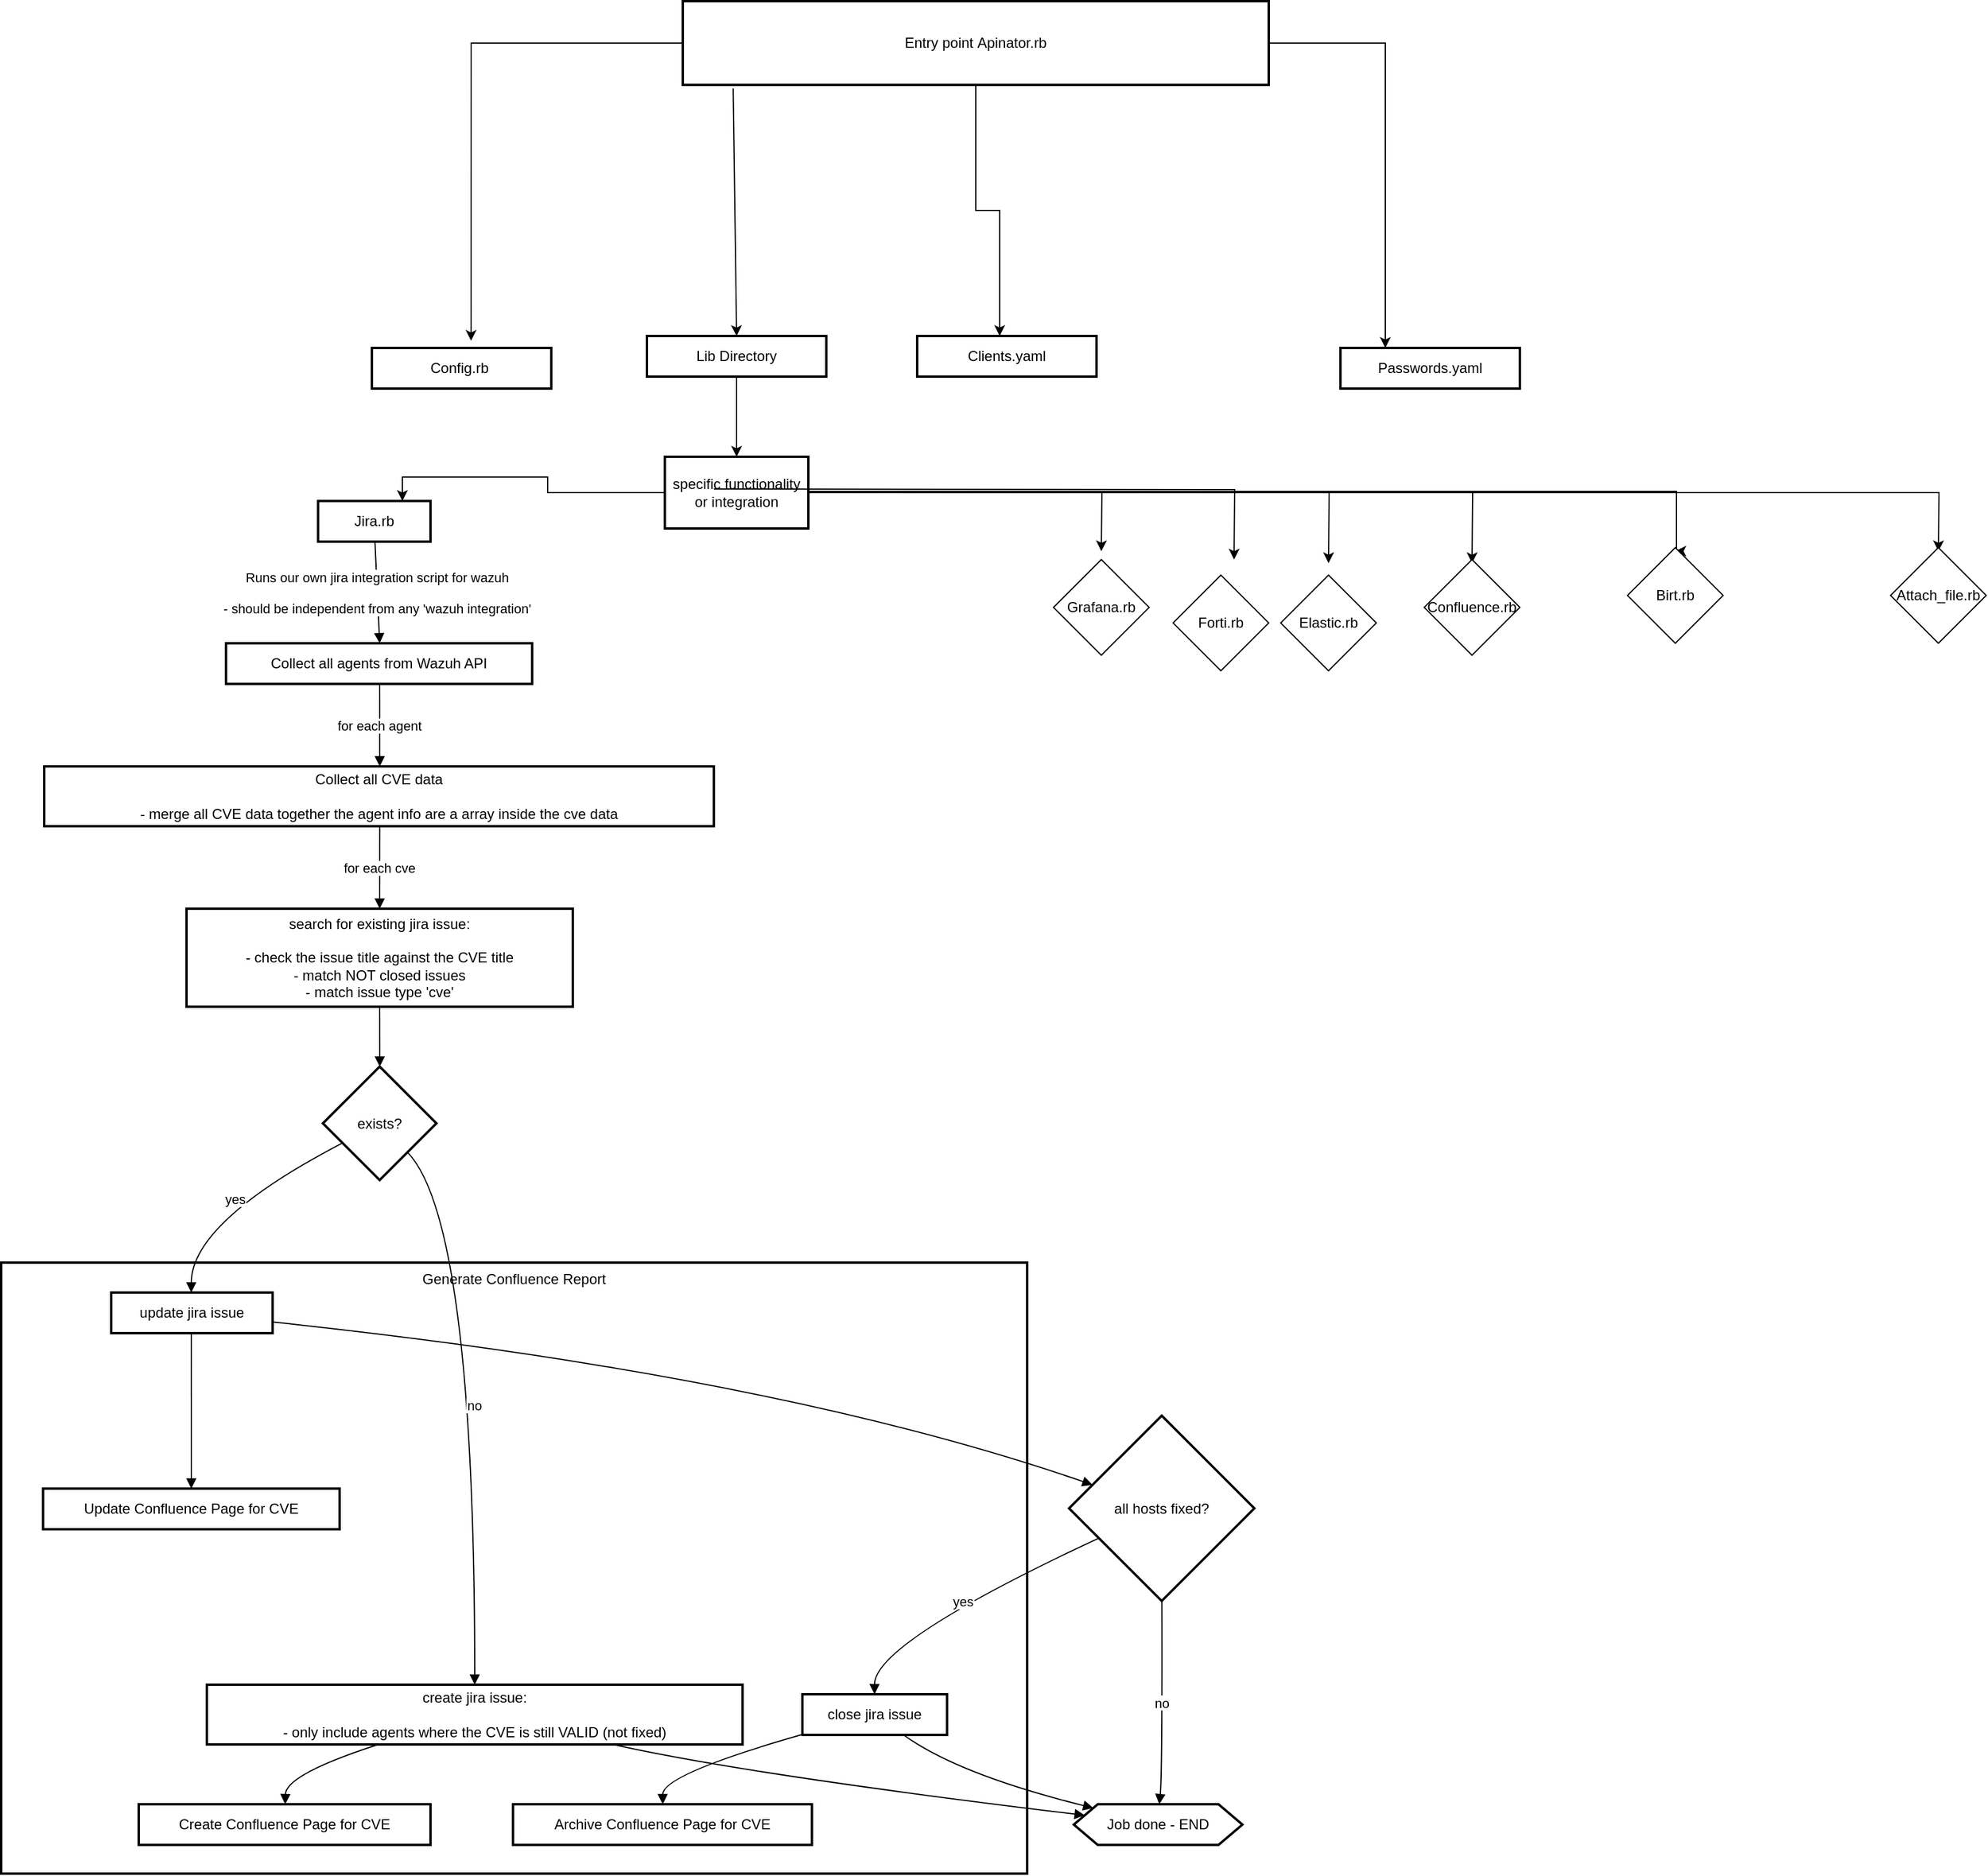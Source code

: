 <mxfile version="21.3.6" type="github">
  <diagram name="Page-1" id="VgHQf6VEYeUXlcangb7G">
    <mxGraphModel dx="2074" dy="2328" grid="1" gridSize="10" guides="1" tooltips="1" connect="1" arrows="1" fold="1" page="1" pageScale="1" pageWidth="827" pageHeight="1169" math="0" shadow="0">
      <root>
        <mxCell id="0" />
        <mxCell id="1" parent="0" />
        <mxCell id="S4DYgx_YL4PgZNTfout2-36" value="Generate Confluence Report" style="whiteSpace=wrap;strokeWidth=2;verticalAlign=top;" vertex="1" parent="1">
          <mxGeometry x="20" y="655" width="858" height="511" as="geometry" />
        </mxCell>
        <mxCell id="S4DYgx_YL4PgZNTfout2-37" value="Create Confluence Page for CVE" style="whiteSpace=wrap;strokeWidth=2;" vertex="1" parent="1">
          <mxGeometry x="135" y="1108" width="244" height="34" as="geometry" />
        </mxCell>
        <mxCell id="S4DYgx_YL4PgZNTfout2-38" value="create jira issue:&#xa;&#xa;    - only include agents where the CVE is still VALID (not fixed)" style="whiteSpace=wrap;strokeWidth=2;" vertex="1" parent="1">
          <mxGeometry x="192" y="1008" width="448" height="50" as="geometry" />
        </mxCell>
        <mxCell id="S4DYgx_YL4PgZNTfout2-39" value="Update Confluence Page for CVE" style="whiteSpace=wrap;strokeWidth=2;" vertex="1" parent="1">
          <mxGeometry x="55" y="844" width="248" height="34" as="geometry" />
        </mxCell>
        <mxCell id="S4DYgx_YL4PgZNTfout2-40" value="update jira issue" style="whiteSpace=wrap;strokeWidth=2;" vertex="1" parent="1">
          <mxGeometry x="112" y="680" width="135" height="34" as="geometry" />
        </mxCell>
        <mxCell id="S4DYgx_YL4PgZNTfout2-41" value="Archive Confluence Page for CVE" style="whiteSpace=wrap;strokeWidth=2;" vertex="1" parent="1">
          <mxGeometry x="448" y="1108" width="250" height="34" as="geometry" />
        </mxCell>
        <mxCell id="S4DYgx_YL4PgZNTfout2-42" value="close jira issue" style="whiteSpace=wrap;strokeWidth=2;" vertex="1" parent="1">
          <mxGeometry x="690" y="1016" width="121" height="34" as="geometry" />
        </mxCell>
        <mxCell id="S4DYgx_YL4PgZNTfout2-75" style="edgeStyle=orthogonalEdgeStyle;rounded=0;orthogonalLoop=1;jettySize=auto;html=1;entryX=0.25;entryY=0;entryDx=0;entryDy=0;" edge="1" parent="1" source="S4DYgx_YL4PgZNTfout2-43" target="S4DYgx_YL4PgZNTfout2-71">
          <mxGeometry relative="1" as="geometry" />
        </mxCell>
        <mxCell id="S4DYgx_YL4PgZNTfout2-76" style="edgeStyle=orthogonalEdgeStyle;rounded=0;orthogonalLoop=1;jettySize=auto;html=1;entryX=0.46;entryY=0;entryDx=0;entryDy=0;entryPerimeter=0;" edge="1" parent="1" source="S4DYgx_YL4PgZNTfout2-43" target="S4DYgx_YL4PgZNTfout2-70">
          <mxGeometry relative="1" as="geometry" />
        </mxCell>
        <mxCell id="S4DYgx_YL4PgZNTfout2-77" style="edgeStyle=orthogonalEdgeStyle;rounded=0;orthogonalLoop=1;jettySize=auto;html=1;entryX=0.553;entryY=-0.176;entryDx=0;entryDy=0;entryPerimeter=0;" edge="1" parent="1" source="S4DYgx_YL4PgZNTfout2-43" target="S4DYgx_YL4PgZNTfout2-44">
          <mxGeometry relative="1" as="geometry" />
        </mxCell>
        <mxCell id="S4DYgx_YL4PgZNTfout2-43" value="Entry point Apinator.rb" style="whiteSpace=wrap;strokeWidth=2;" vertex="1" parent="1">
          <mxGeometry x="590" y="-400" width="490" height="70" as="geometry" />
        </mxCell>
        <mxCell id="S4DYgx_YL4PgZNTfout2-44" value="Config.rb " style="whiteSpace=wrap;strokeWidth=2;" vertex="1" parent="1">
          <mxGeometry x="330" y="-110" width="150" height="34" as="geometry" />
        </mxCell>
        <mxCell id="S4DYgx_YL4PgZNTfout2-45" value="Jira.rb" style="whiteSpace=wrap;strokeWidth=2;" vertex="1" parent="1">
          <mxGeometry x="285" y="18" width="94" height="34" as="geometry" />
        </mxCell>
        <mxCell id="S4DYgx_YL4PgZNTfout2-46" value="Collect all agents from Wazuh API" style="whiteSpace=wrap;strokeWidth=2;" vertex="1" parent="1">
          <mxGeometry x="208" y="137" width="256" height="34" as="geometry" />
        </mxCell>
        <mxCell id="S4DYgx_YL4PgZNTfout2-47" value="Collect all CVE data&#xa;&#xa;    - merge all CVE data together the agent info are a array inside the cve data" style="whiteSpace=wrap;strokeWidth=2;" vertex="1" parent="1">
          <mxGeometry x="56" y="240" width="560" height="50" as="geometry" />
        </mxCell>
        <mxCell id="S4DYgx_YL4PgZNTfout2-48" value="search for existing jira issue:&#xa;    &#xa;    - check the issue title against the CVE title&#xa;    - match NOT closed issues&#xa;    - match issue type &#39;cve&#39;" style="whiteSpace=wrap;strokeWidth=2;" vertex="1" parent="1">
          <mxGeometry x="175" y="359" width="323" height="82" as="geometry" />
        </mxCell>
        <mxCell id="S4DYgx_YL4PgZNTfout2-49" value="exists?" style="rhombus;strokeWidth=2;whiteSpace=wrap;" vertex="1" parent="1">
          <mxGeometry x="289" y="491" width="95" height="95" as="geometry" />
        </mxCell>
        <mxCell id="S4DYgx_YL4PgZNTfout2-50" value="Job done - END" style="shape=hexagon;perimeter=hexagonPerimeter2;fixedSize=1;strokeWidth=2;whiteSpace=wrap;" vertex="1" parent="1">
          <mxGeometry x="917" y="1108" width="141" height="34" as="geometry" />
        </mxCell>
        <mxCell id="S4DYgx_YL4PgZNTfout2-51" value="all hosts fixed?" style="rhombus;strokeWidth=2;whiteSpace=wrap;" vertex="1" parent="1">
          <mxGeometry x="913" y="783" width="155" height="155" as="geometry" />
        </mxCell>
        <mxCell id="S4DYgx_YL4PgZNTfout2-54" value="Runs our own jira integration script for wazuh&#xa;&#xa;    - should be independent from any &#39;wazuh integration&#39;" style="curved=1;startArrow=none;endArrow=block;exitX=0.506;exitY=1;entryX=0.502;entryY=0;rounded=0;" edge="1" parent="1" source="S4DYgx_YL4PgZNTfout2-45" target="S4DYgx_YL4PgZNTfout2-46">
          <mxGeometry relative="1" as="geometry">
            <Array as="points" />
          </mxGeometry>
        </mxCell>
        <mxCell id="S4DYgx_YL4PgZNTfout2-55" value="for each agent" style="curved=1;startArrow=none;endArrow=block;exitX=0.502;exitY=1;entryX=0.501;entryY=0;rounded=0;" edge="1" parent="1" source="S4DYgx_YL4PgZNTfout2-46" target="S4DYgx_YL4PgZNTfout2-47">
          <mxGeometry relative="1" as="geometry">
            <Array as="points" />
          </mxGeometry>
        </mxCell>
        <mxCell id="S4DYgx_YL4PgZNTfout2-56" value="for each cve" style="curved=1;startArrow=none;endArrow=block;exitX=0.501;exitY=1;entryX=0.5;entryY=0;rounded=0;" edge="1" parent="1" source="S4DYgx_YL4PgZNTfout2-47" target="S4DYgx_YL4PgZNTfout2-48">
          <mxGeometry relative="1" as="geometry">
            <Array as="points" />
          </mxGeometry>
        </mxCell>
        <mxCell id="S4DYgx_YL4PgZNTfout2-57" value="" style="curved=1;startArrow=none;endArrow=block;exitX=0.5;exitY=1;entryX=0.501;entryY=0;rounded=0;" edge="1" parent="1" source="S4DYgx_YL4PgZNTfout2-48" target="S4DYgx_YL4PgZNTfout2-49">
          <mxGeometry relative="1" as="geometry">
            <Array as="points" />
          </mxGeometry>
        </mxCell>
        <mxCell id="S4DYgx_YL4PgZNTfout2-58" value="no" style="curved=1;startArrow=none;endArrow=block;exitX=0.986;exitY=1.005;entryX=0.5;entryY=-0.008;rounded=0;" edge="1" parent="1" source="S4DYgx_YL4PgZNTfout2-49" target="S4DYgx_YL4PgZNTfout2-38">
          <mxGeometry relative="1" as="geometry">
            <Array as="points">
              <mxPoint x="416" y="621" />
            </Array>
          </mxGeometry>
        </mxCell>
        <mxCell id="S4DYgx_YL4PgZNTfout2-59" value="" style="curved=1;startArrow=none;endArrow=block;exitX=0.754;exitY=0.992;entryX=-0.003;entryY=0.235;rounded=0;" edge="1" parent="1" source="S4DYgx_YL4PgZNTfout2-38" target="S4DYgx_YL4PgZNTfout2-50">
          <mxGeometry relative="1" as="geometry">
            <Array as="points">
              <mxPoint x="643" y="1083" />
            </Array>
          </mxGeometry>
        </mxCell>
        <mxCell id="S4DYgx_YL4PgZNTfout2-60" value="yes" style="curved=1;startArrow=none;endArrow=block;exitX=-0.002;exitY=0.765;entryX=0.496;entryY=0.014;rounded=0;" edge="1" parent="1" source="S4DYgx_YL4PgZNTfout2-49" target="S4DYgx_YL4PgZNTfout2-40">
          <mxGeometry relative="1" as="geometry">
            <Array as="points">
              <mxPoint x="179" y="621" />
            </Array>
          </mxGeometry>
        </mxCell>
        <mxCell id="S4DYgx_YL4PgZNTfout2-61" value="" style="curved=1;startArrow=none;endArrow=block;exitX=0.995;exitY=0.723;entryX=0.0;entryY=0.33;rounded=0;" edge="1" parent="1" source="S4DYgx_YL4PgZNTfout2-40" target="S4DYgx_YL4PgZNTfout2-51">
          <mxGeometry relative="1" as="geometry">
            <Array as="points">
              <mxPoint x="667" y="749" />
            </Array>
          </mxGeometry>
        </mxCell>
        <mxCell id="S4DYgx_YL4PgZNTfout2-62" value="yes" style="curved=1;startArrow=none;endArrow=block;exitX=0.0;exitY=0.737;entryX=0.499;entryY=-0.011;rounded=0;" edge="1" parent="1" source="S4DYgx_YL4PgZNTfout2-51" target="S4DYgx_YL4PgZNTfout2-42">
          <mxGeometry relative="1" as="geometry">
            <Array as="points">
              <mxPoint x="750" y="973" />
            </Array>
          </mxGeometry>
        </mxCell>
        <mxCell id="S4DYgx_YL4PgZNTfout2-63" value="no" style="curved=1;startArrow=none;endArrow=block;exitX=0.501;exitY=1.004;entryX=0.507;entryY=-0.011;rounded=0;" edge="1" parent="1" source="S4DYgx_YL4PgZNTfout2-51" target="S4DYgx_YL4PgZNTfout2-50">
          <mxGeometry relative="1" as="geometry">
            <Array as="points">
              <mxPoint x="991" y="1083" />
            </Array>
          </mxGeometry>
        </mxCell>
        <mxCell id="S4DYgx_YL4PgZNTfout2-64" value="" style="curved=1;startArrow=none;endArrow=block;exitX=0.695;exitY=0.989;entryX=0.018;entryY=-0.011;rounded=0;" edge="1" parent="1" source="S4DYgx_YL4PgZNTfout2-42" target="S4DYgx_YL4PgZNTfout2-50">
          <mxGeometry relative="1" as="geometry">
            <Array as="points">
              <mxPoint x="820" y="1083" />
            </Array>
          </mxGeometry>
        </mxCell>
        <mxCell id="S4DYgx_YL4PgZNTfout2-65" value="" style="curved=1;startArrow=none;endArrow=block;exitX=0.323;exitY=0.992;entryX=0.502;entryY=-0.011;rounded=0;" edge="1" parent="1" source="S4DYgx_YL4PgZNTfout2-38" target="S4DYgx_YL4PgZNTfout2-37">
          <mxGeometry relative="1" as="geometry">
            <Array as="points">
              <mxPoint x="258" y="1083" />
            </Array>
          </mxGeometry>
        </mxCell>
        <mxCell id="S4DYgx_YL4PgZNTfout2-66" value="" style="curved=1;startArrow=none;endArrow=block;exitX=0.496;exitY=1.014;entryX=0.5;entryY=0.001;rounded=0;" edge="1" parent="1" source="S4DYgx_YL4PgZNTfout2-40" target="S4DYgx_YL4PgZNTfout2-39">
          <mxGeometry relative="1" as="geometry">
            <Array as="points" />
          </mxGeometry>
        </mxCell>
        <mxCell id="S4DYgx_YL4PgZNTfout2-67" value="" style="curved=1;startArrow=none;endArrow=block;exitX=0.001;exitY=0.989;entryX=0.501;entryY=-0.011;rounded=0;" edge="1" parent="1" source="S4DYgx_YL4PgZNTfout2-42" target="S4DYgx_YL4PgZNTfout2-41">
          <mxGeometry relative="1" as="geometry">
            <Array as="points">
              <mxPoint x="573" y="1083" />
            </Array>
          </mxGeometry>
        </mxCell>
        <mxCell id="S4DYgx_YL4PgZNTfout2-70" value="Clients.yaml" style="whiteSpace=wrap;strokeWidth=2;" vertex="1" parent="1">
          <mxGeometry x="786" y="-120" width="150" height="34" as="geometry" />
        </mxCell>
        <mxCell id="S4DYgx_YL4PgZNTfout2-71" value="Passwords.yaml" style="whiteSpace=wrap;strokeWidth=2;" vertex="1" parent="1">
          <mxGeometry x="1140" y="-110" width="150" height="34" as="geometry" />
        </mxCell>
        <mxCell id="S4DYgx_YL4PgZNTfout2-87" value="" style="edgeStyle=orthogonalEdgeStyle;rounded=0;orthogonalLoop=1;jettySize=auto;html=1;" edge="1" parent="1" source="S4DYgx_YL4PgZNTfout2-78" target="S4DYgx_YL4PgZNTfout2-86">
          <mxGeometry relative="1" as="geometry" />
        </mxCell>
        <mxCell id="S4DYgx_YL4PgZNTfout2-78" value="Lib Directory" style="whiteSpace=wrap;strokeWidth=2;" vertex="1" parent="1">
          <mxGeometry x="560" y="-120" width="150" height="34" as="geometry" />
        </mxCell>
        <mxCell id="S4DYgx_YL4PgZNTfout2-82" value="" style="endArrow=classic;html=1;rounded=0;entryX=0.5;entryY=0;entryDx=0;entryDy=0;exitX=0.086;exitY=1.043;exitDx=0;exitDy=0;exitPerimeter=0;" edge="1" parent="1" source="S4DYgx_YL4PgZNTfout2-43" target="S4DYgx_YL4PgZNTfout2-78">
          <mxGeometry relative="1" as="geometry">
            <mxPoint x="616" y="-290" as="sourcePoint" />
            <mxPoint x="776" y="-290" as="targetPoint" />
          </mxGeometry>
        </mxCell>
        <mxCell id="S4DYgx_YL4PgZNTfout2-88" style="edgeStyle=orthogonalEdgeStyle;rounded=0;orthogonalLoop=1;jettySize=auto;html=1;" edge="1" parent="1" source="S4DYgx_YL4PgZNTfout2-86">
          <mxGeometry relative="1" as="geometry">
            <mxPoint x="1640" y="60" as="targetPoint" />
          </mxGeometry>
        </mxCell>
        <mxCell id="S4DYgx_YL4PgZNTfout2-89" style="edgeStyle=orthogonalEdgeStyle;rounded=0;orthogonalLoop=1;jettySize=auto;html=1;exitX=1;exitY=0.5;exitDx=0;exitDy=0;" edge="1" parent="1" source="S4DYgx_YL4PgZNTfout2-86">
          <mxGeometry relative="1" as="geometry">
            <mxPoint x="1420" y="60" as="targetPoint" />
            <Array as="points">
              <mxPoint x="695" y="10" />
              <mxPoint x="1421" y="10" />
            </Array>
          </mxGeometry>
        </mxCell>
        <mxCell id="S4DYgx_YL4PgZNTfout2-90" style="edgeStyle=orthogonalEdgeStyle;rounded=0;orthogonalLoop=1;jettySize=auto;html=1;" edge="1" parent="1" source="S4DYgx_YL4PgZNTfout2-86">
          <mxGeometry relative="1" as="geometry">
            <mxPoint x="1250" y="70" as="targetPoint" />
          </mxGeometry>
        </mxCell>
        <mxCell id="S4DYgx_YL4PgZNTfout2-95" style="edgeStyle=orthogonalEdgeStyle;rounded=0;orthogonalLoop=1;jettySize=auto;html=1;" edge="1" parent="1" source="S4DYgx_YL4PgZNTfout2-86">
          <mxGeometry relative="1" as="geometry">
            <mxPoint x="1130" y="70" as="targetPoint" />
          </mxGeometry>
        </mxCell>
        <mxCell id="S4DYgx_YL4PgZNTfout2-100" style="edgeStyle=orthogonalEdgeStyle;rounded=0;orthogonalLoop=1;jettySize=auto;html=1;" edge="1" parent="1" source="S4DYgx_YL4PgZNTfout2-86">
          <mxGeometry relative="1" as="geometry">
            <mxPoint x="940" y="60" as="targetPoint" />
          </mxGeometry>
        </mxCell>
        <mxCell id="S4DYgx_YL4PgZNTfout2-103" style="edgeStyle=orthogonalEdgeStyle;rounded=0;orthogonalLoop=1;jettySize=auto;html=1;entryX=0.75;entryY=0;entryDx=0;entryDy=0;" edge="1" parent="1" source="S4DYgx_YL4PgZNTfout2-86" target="S4DYgx_YL4PgZNTfout2-45">
          <mxGeometry relative="1" as="geometry" />
        </mxCell>
        <mxCell id="S4DYgx_YL4PgZNTfout2-86" value="specific functionality or integration" style="whiteSpace=wrap;html=1;strokeWidth=2;" vertex="1" parent="1">
          <mxGeometry x="575" y="-19" width="120" height="60" as="geometry" />
        </mxCell>
        <mxCell id="S4DYgx_YL4PgZNTfout2-92" value="Attach_file.rb" style="rhombus;whiteSpace=wrap;html=1;" vertex="1" parent="1">
          <mxGeometry x="1600" y="57" width="80" height="80" as="geometry" />
        </mxCell>
        <mxCell id="S4DYgx_YL4PgZNTfout2-93" value="Birt.rb" style="rhombus;whiteSpace=wrap;html=1;" vertex="1" parent="1">
          <mxGeometry x="1380" y="57" width="80" height="80" as="geometry" />
        </mxCell>
        <mxCell id="S4DYgx_YL4PgZNTfout2-94" value="Confluence.rb" style="rhombus;whiteSpace=wrap;html=1;" vertex="1" parent="1">
          <mxGeometry x="1210" y="67" width="80" height="80" as="geometry" />
        </mxCell>
        <mxCell id="S4DYgx_YL4PgZNTfout2-96" value="Elastic.rb" style="rhombus;whiteSpace=wrap;html=1;" vertex="1" parent="1">
          <mxGeometry x="1090" y="80" width="80" height="80" as="geometry" />
        </mxCell>
        <mxCell id="S4DYgx_YL4PgZNTfout2-98" style="edgeStyle=orthogonalEdgeStyle;rounded=0;orthogonalLoop=1;jettySize=auto;html=1;" edge="1" parent="1">
          <mxGeometry relative="1" as="geometry">
            <mxPoint x="1051" y="67" as="targetPoint" />
            <mxPoint x="616" y="8" as="sourcePoint" />
          </mxGeometry>
        </mxCell>
        <mxCell id="S4DYgx_YL4PgZNTfout2-99" value="Forti.rb" style="rhombus;whiteSpace=wrap;html=1;" vertex="1" parent="1">
          <mxGeometry x="1000" y="80" width="80" height="80" as="geometry" />
        </mxCell>
        <mxCell id="S4DYgx_YL4PgZNTfout2-101" value="Grafana.rb" style="rhombus;whiteSpace=wrap;html=1;" vertex="1" parent="1">
          <mxGeometry x="900" y="67" width="80" height="80" as="geometry" />
        </mxCell>
      </root>
    </mxGraphModel>
  </diagram>
</mxfile>
